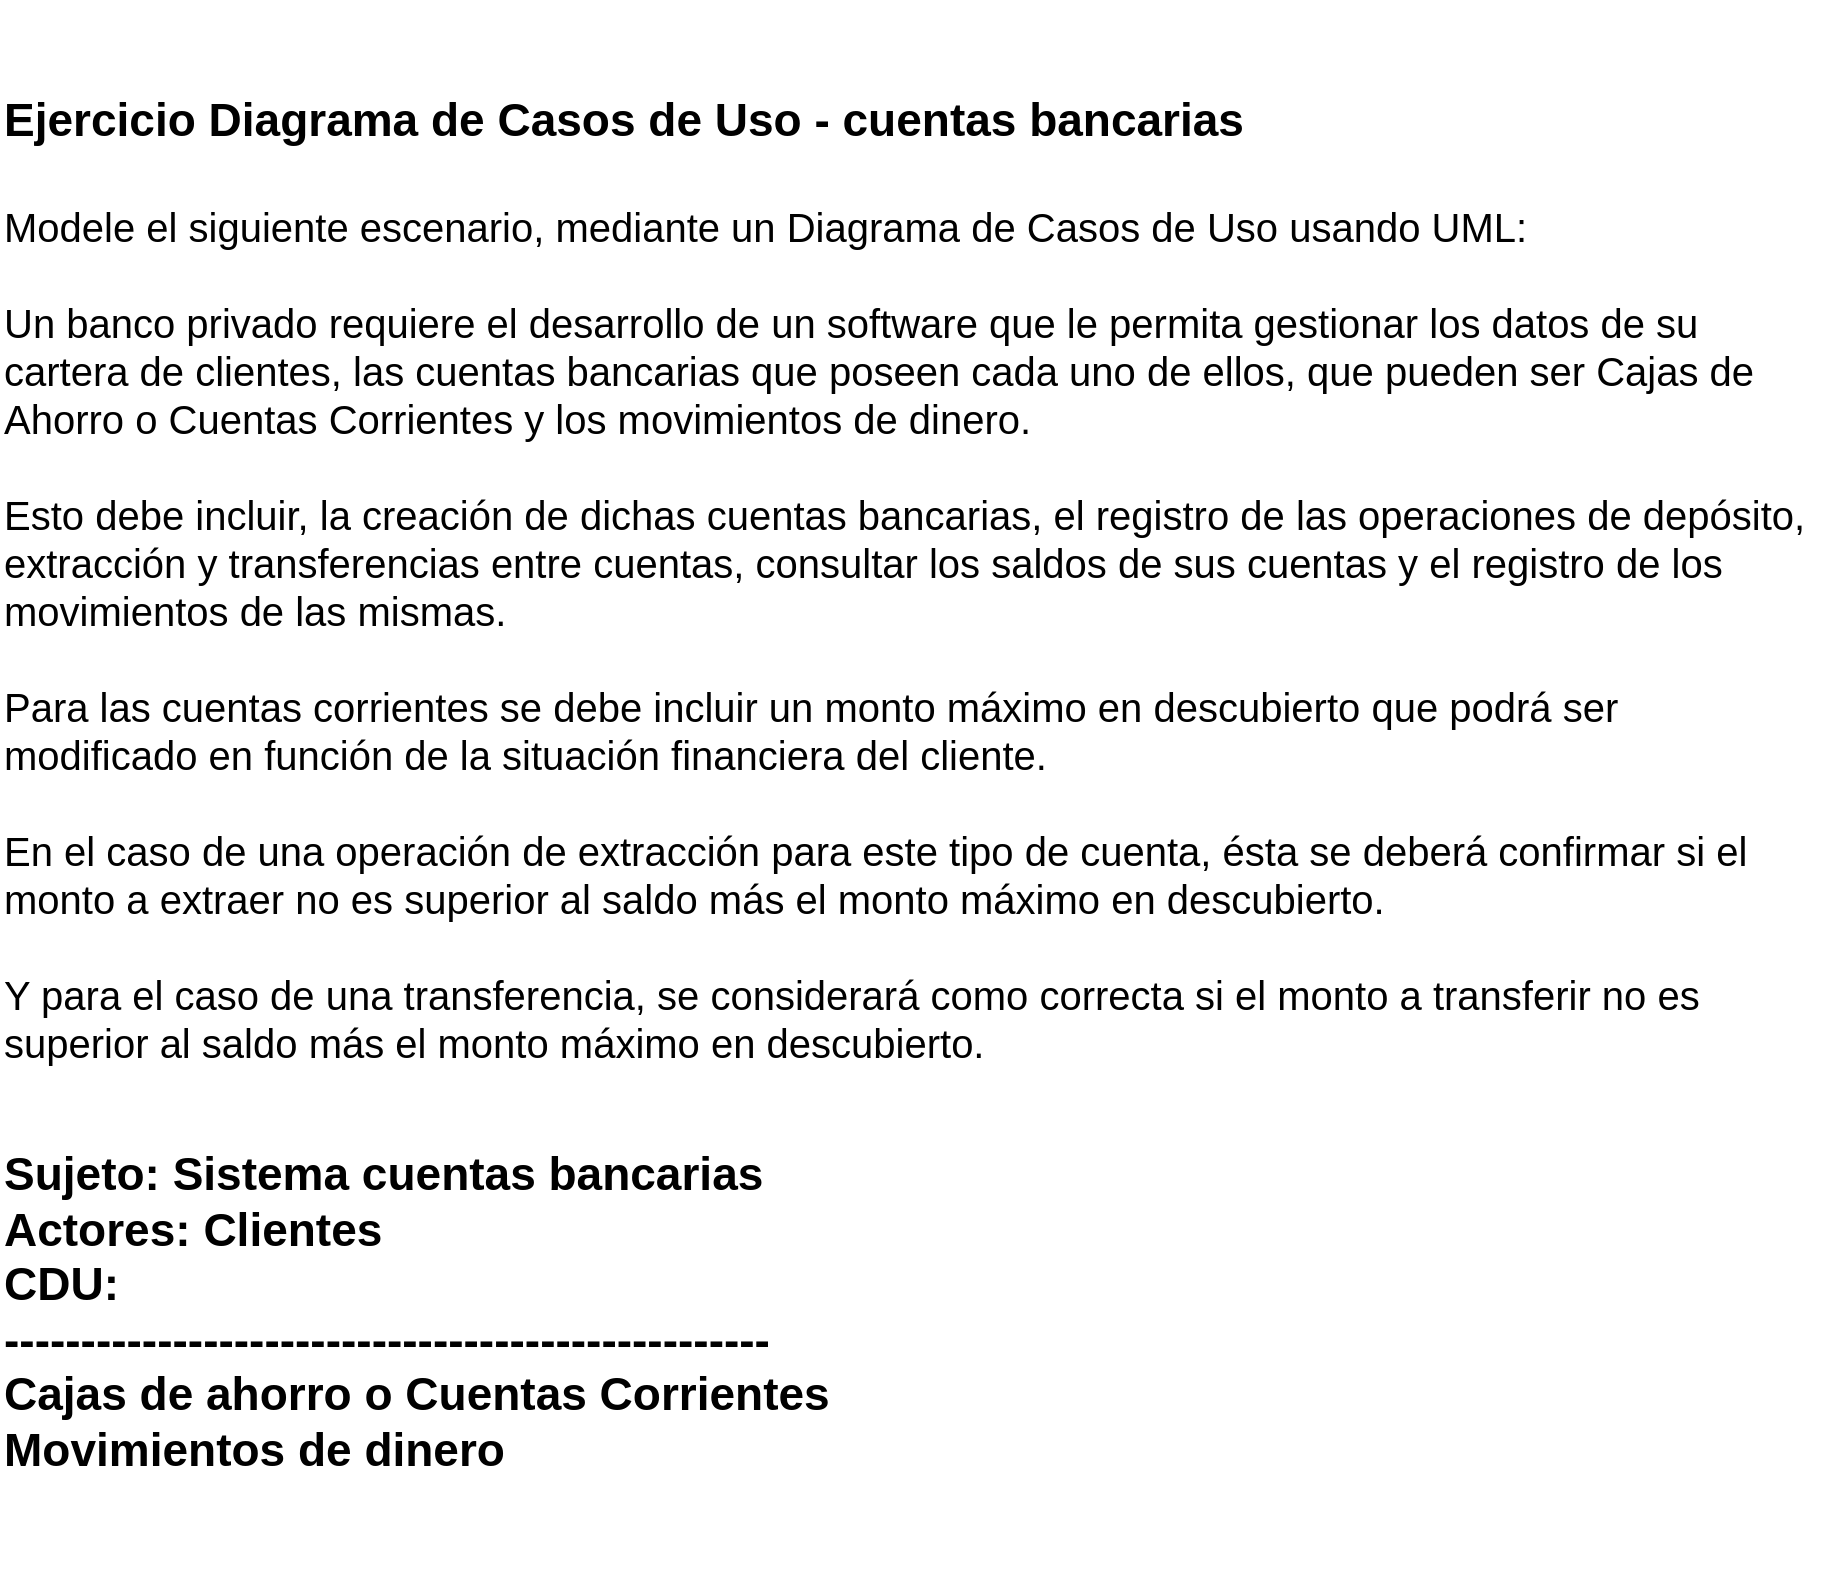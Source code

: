 <mxfile version="27.0.9">
  <diagram name="Page-1" id="13e1069c-82ec-6db2-03f1-153e76fe0fe0">
    <mxGraphModel dx="1281" dy="1546" grid="1" gridSize="10" guides="1" tooltips="1" connect="1" arrows="1" fold="1" page="1" pageScale="1" pageWidth="1100" pageHeight="850" background="none" math="0" shadow="0">
      <root>
        <mxCell id="0" />
        <mxCell id="1" parent="0" />
        <mxCell id="cryCkhxZHCyA89zmYzfY-1" value="&lt;div&gt;&lt;b&gt;&lt;font style=&quot;font-size: 23px;&quot;&gt;Ejercicio Diagrama de Casos de Uso - cuentas bancarias&lt;br&gt;&lt;br&gt;&lt;/font&gt;&lt;/b&gt;&lt;/div&gt;&lt;div&gt;Modele el siguiente escenario, mediante un Diagrama de Casos de Uso usando UML:&lt;br&gt;&lt;br&gt;&lt;/div&gt;&lt;div&gt;Un banco privado requiere el desarrollo de un software que le permita gestionar los datos de su&lt;/div&gt;&lt;div&gt;cartera de clientes, las cuentas bancarias que poseen cada uno de ellos, que pueden ser Cajas de&lt;/div&gt;&lt;div&gt;Ahorro o Cuentas Corrientes y los movimientos de dinero. &lt;br&gt;&lt;br&gt;Esto debe incluir, la creación de dichas&amp;nbsp;&lt;span style=&quot;background-color: transparent; color: light-dark(rgb(0, 0, 0), rgb(255, 255, 255));&quot;&gt;cuentas bancarias, el registro de las operaciones de depósito, extracción y transferencias entre&amp;nbsp;&lt;/span&gt;&lt;span style=&quot;background-color: transparent; color: light-dark(rgb(0, 0, 0), rgb(255, 255, 255));&quot;&gt;cuentas, consultar los saldos de sus cuentas y el registro de los movimientos de las mismas.&lt;br&gt;&lt;br&gt;&lt;/span&gt;&lt;/div&gt;&lt;div&gt;Para las cuentas corrientes se debe incluir un monto máximo en descubierto que podrá ser&lt;/div&gt;&lt;div&gt;modificado en función de la situación financiera del cliente.&lt;br&gt;&lt;br&gt;&lt;/div&gt;&lt;div&gt;En el caso de una operación de extracción para este tipo de cuenta, ésta se deberá confirmar si el&lt;/div&gt;&lt;div&gt;monto a extraer no es superior al saldo más el monto máximo en descubierto. &lt;br&gt;&lt;br&gt;Y para el caso de&amp;nbsp;&lt;span style=&quot;background-color: transparent; color: light-dark(rgb(0, 0, 0), rgb(255, 255, 255));&quot;&gt;una transferencia, se considerará como correcta si el monto a transferir no es superior al saldo&amp;nbsp;&lt;/span&gt;&lt;span style=&quot;background-color: transparent; color: light-dark(rgb(0, 0, 0), rgb(255, 255, 255));&quot;&gt;más el monto máximo en descubierto.&lt;/span&gt;&lt;/div&gt;" style="text;html=1;align=left;verticalAlign=middle;whiteSpace=wrap;rounded=0;fontSize=20;" vertex="1" parent="1">
          <mxGeometry x="30" y="-250" width="910" height="580" as="geometry" />
        </mxCell>
        <mxCell id="cryCkhxZHCyA89zmYzfY-2" value="&lt;div&gt;&lt;span style=&quot;font-size: 23px;&quot;&gt;&lt;b&gt;Sujeto: Sistema cuentas bancarias&lt;/b&gt;&lt;/span&gt;&lt;/div&gt;&lt;div&gt;&lt;span style=&quot;font-size: 23px;&quot;&gt;&lt;b&gt;Actores: Clientes&lt;/b&gt;&lt;/span&gt;&lt;/div&gt;&lt;div&gt;&lt;span style=&quot;font-size: 23px;&quot;&gt;&lt;b&gt;CDU:&amp;nbsp;&lt;br&gt;--------------------------------------------------&lt;br&gt;Cajas de ahorro o Cuentas Corrientes&lt;br&gt;Movimientos de dinero&lt;br&gt;&lt;br&gt;&lt;/b&gt;&lt;/span&gt;&lt;/div&gt;" style="text;html=1;align=left;verticalAlign=middle;whiteSpace=wrap;rounded=0;fontSize=20;" vertex="1" parent="1">
          <mxGeometry x="30" y="300" width="570" height="240" as="geometry" />
        </mxCell>
      </root>
    </mxGraphModel>
  </diagram>
</mxfile>
